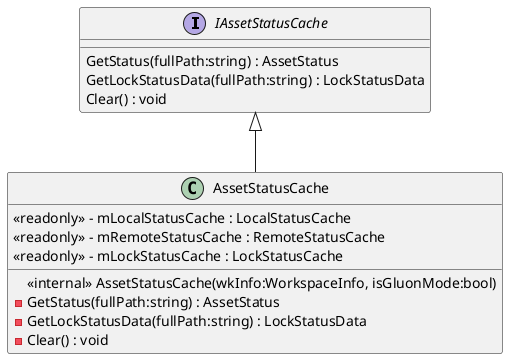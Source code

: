 @startuml
interface IAssetStatusCache {
    GetStatus(fullPath:string) : AssetStatus
    GetLockStatusData(fullPath:string) : LockStatusData
    Clear() : void
}
class AssetStatusCache {
    <<internal>> AssetStatusCache(wkInfo:WorkspaceInfo, isGluonMode:bool)
    - GetStatus(fullPath:string) : AssetStatus
    - GetLockStatusData(fullPath:string) : LockStatusData
    - Clear() : void
    <<readonly>> - mLocalStatusCache : LocalStatusCache
    <<readonly>> - mRemoteStatusCache : RemoteStatusCache
    <<readonly>> - mLockStatusCache : LockStatusCache
}
IAssetStatusCache <|-- AssetStatusCache
@enduml
